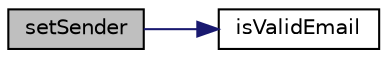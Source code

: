 digraph "setSender"
{
  edge [fontname="Helvetica",fontsize="10",labelfontname="Helvetica",labelfontsize="10"];
  node [fontname="Helvetica",fontsize="10",shape=record];
  rankdir="LR";
  Node41 [label="setSender",height=0.2,width=0.4,color="black", fillcolor="grey75", style="filled", fontcolor="black"];
  Node41 -> Node42 [color="midnightblue",fontsize="10",style="solid",fontname="Helvetica"];
  Node42 [label="isValidEmail",height=0.2,width=0.4,color="black", fillcolor="white", style="filled",URL="$class_zest_1_1_mail_1_1_mail.html#ae48b4d105b2d71bd9c3f88fdf3666058"];
}
